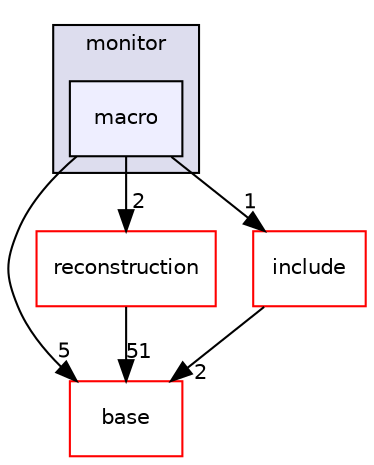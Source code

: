 digraph "/home/travis/build/AliceO2Group/AliceO2/Detectors/TPC/monitor/macro" {
  bgcolor=transparent;
  compound=true
  node [ fontsize="10", fontname="Helvetica"];
  edge [ labelfontsize="10", labelfontname="Helvetica"];
  subgraph clusterdir_c8aedc994017b243e124cedd663b3bbb {
    graph [ bgcolor="#ddddee", pencolor="black", label="monitor" fontname="Helvetica", fontsize="10", URL="dir_c8aedc994017b243e124cedd663b3bbb.html"]
  dir_ab1441f83870c14eb9a1db7d196c6c0f [shape=box, label="macro", style="filled", fillcolor="#eeeeff", pencolor="black", URL="dir_ab1441f83870c14eb9a1db7d196c6c0f.html"];
  }
  dir_677b030cc750909e4cd27413873678d8 [shape=box label="base" color="red" URL="dir_677b030cc750909e4cd27413873678d8.html"];
  dir_a5de047958dd458e809773c6ffaa8478 [shape=box label="reconstruction" color="red" URL="dir_a5de047958dd458e809773c6ffaa8478.html"];
  dir_aa18e31672ad680cbed4898267bc1ea1 [shape=box label="include" color="red" URL="dir_aa18e31672ad680cbed4898267bc1ea1.html"];
  dir_ab1441f83870c14eb9a1db7d196c6c0f->dir_677b030cc750909e4cd27413873678d8 [headlabel="5", labeldistance=1.5 headhref="dir_000362_000231.html"];
  dir_ab1441f83870c14eb9a1db7d196c6c0f->dir_a5de047958dd458e809773c6ffaa8478 [headlabel="2", labeldistance=1.5 headhref="dir_000362_000279.html"];
  dir_ab1441f83870c14eb9a1db7d196c6c0f->dir_aa18e31672ad680cbed4898267bc1ea1 [headlabel="1", labeldistance=1.5 headhref="dir_000362_000360.html"];
  dir_a5de047958dd458e809773c6ffaa8478->dir_677b030cc750909e4cd27413873678d8 [headlabel="51", labeldistance=1.5 headhref="dir_000279_000231.html"];
  dir_aa18e31672ad680cbed4898267bc1ea1->dir_677b030cc750909e4cd27413873678d8 [headlabel="2", labeldistance=1.5 headhref="dir_000360_000231.html"];
}
